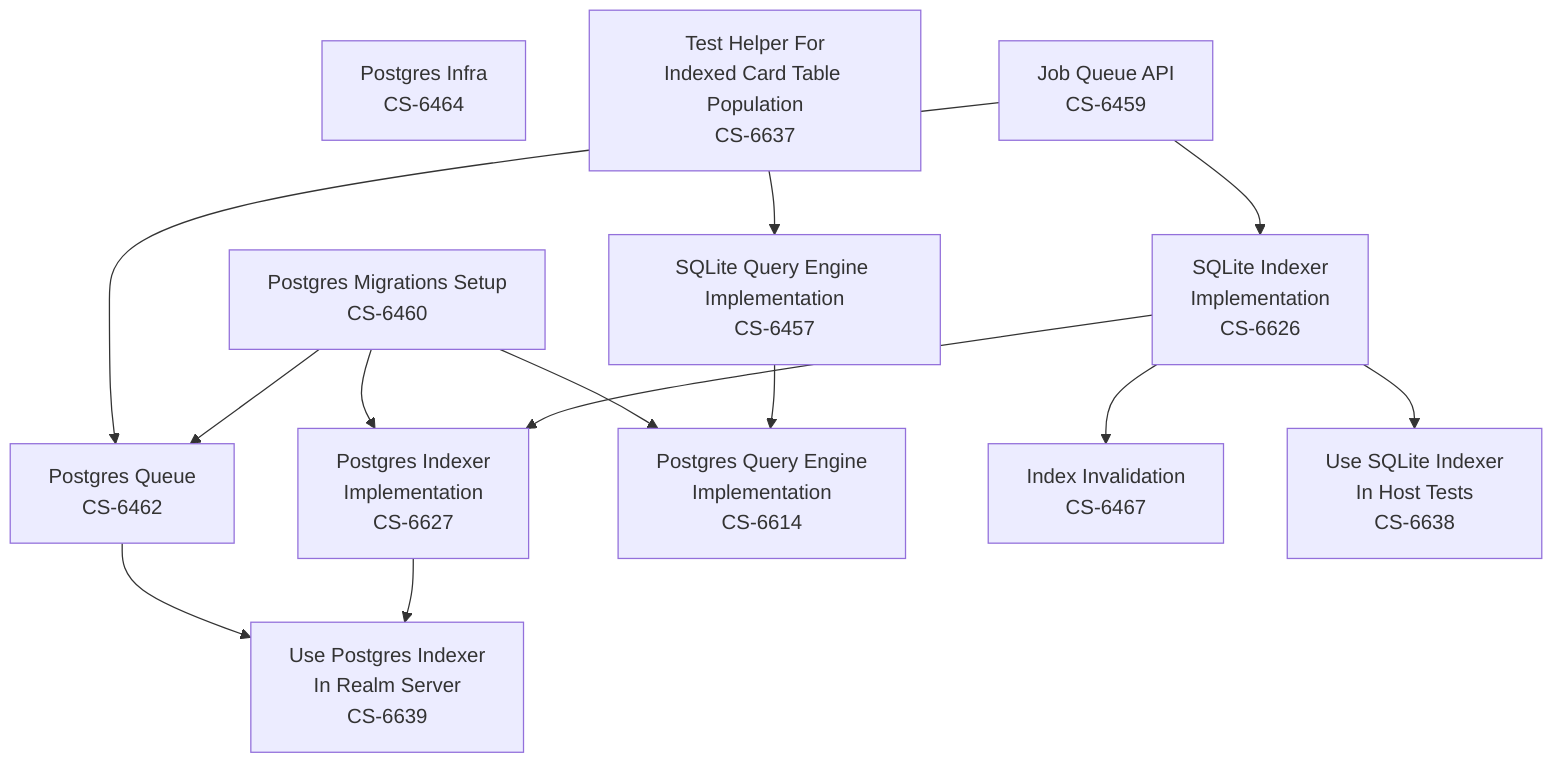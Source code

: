 flowchart
    PostgresInfra[Postgres Infra\nCS-6464]
    click PostgresInfra "https://linear.app/cardstack/issue/CS-6464" "Open in Linear"
    PostgresMigrations[Postgres Migrations Setup\nCS-6460]
    click PostgresMigrations "https://linear.app/cardstack/issue/CS-6460" "Open in Linear"
    PostgresQueue[Postgres Queue\nCS-6462]
    click PostgresQueue "https://linear.app/cardstack/issue/CS-6462" "Open in Linear"
    JobQueueFacade[Job Queue API\nCS-6459]
    click JobQueueFacade "https://linear.app/cardstack/issue/CS-6459" "Open in Linear"
    SQLiteIndexerImplementation[SQLite Indexer\nImplementation\nCS-6626]
    click SQLiteIndexerImplementation "https://linear.app/cardstack/issue/CS-6626" "Open in Linear"
    PostgresIndexerImplementation[Postgres Indexer\nImplementation\nCS-6627]
    click PostgresIndexerImplementation "https://linear.app/cardstack/issue/CS-6627" "Open in Linear"
    TestHelperForIndexedCardTablePopulation[Test Helper For\nIndexed Card Table Population\nCS-6637]
    click TestHelperForIndexedCardTablePopulation "https://linear.app/cardstack/issue/CS-6637" "Open in Linear"
    SQLiteQueryEngineImplementation[SQLite Query Engine Implementation\nCS-6457]
    click SQLiteQueryEngineImplementation "https://linear.app/cardstack/issue/CS-6457" "Open in Linear"
    PostgresQueryEngineImplementation[Postgres Query Engine\nImplementation\nCS-6614]
    click PostgresQueryEngineImplementation "https://linear.app/cardstack/issue/CS-6614" "Open in Linear"
    IndexInvalidation[Index Invalidation\nCS-6467]
    click IndexInvalidation "https://linear.app/cardstack/issue/CS-6467" "Open in Linear"
    UseSQLiteIndexerInHostTests[Use SQLite Indexer\nIn Host Tests\nCS-6638]
    click UseSQLiteIndexerInHostTests "https://linear.app/cardstack/issue/CS-6638" "Open in Linear"
    UsePostgresIndexerInRealmServer[Use Postgres Indexer\nIn Realm Server\nCS-6639]
    click UsePostgresIndexerInRealmServer "https://linear.app/cardstack/issue/CS-6639" "Open in Linear"
    PostgresInfra
    PostgresMigrations-->PostgresQueue
    JobQueueFacade-->SQLiteIndexerImplementation
    SQLiteIndexerImplementation-->PostgresIndexerImplementation
    TestHelperForIndexedCardTablePopulation-->SQLiteQueryEngineImplementation
    SQLiteQueryEngineImplementation-->PostgresQueryEngineImplementation
    PostgresMigrations-->PostgresQueryEngineImplementation
    SQLiteIndexerImplementation-->IndexInvalidation
    SQLiteIndexerImplementation-->UseSQLiteIndexerInHostTests
    PostgresMigrations-->PostgresIndexerImplementation
    PostgresIndexerImplementation-->UsePostgresIndexerInRealmServer
    PostgresQueue-->UsePostgresIndexerInRealmServer
    JobQueueFacade-->PostgresQueue